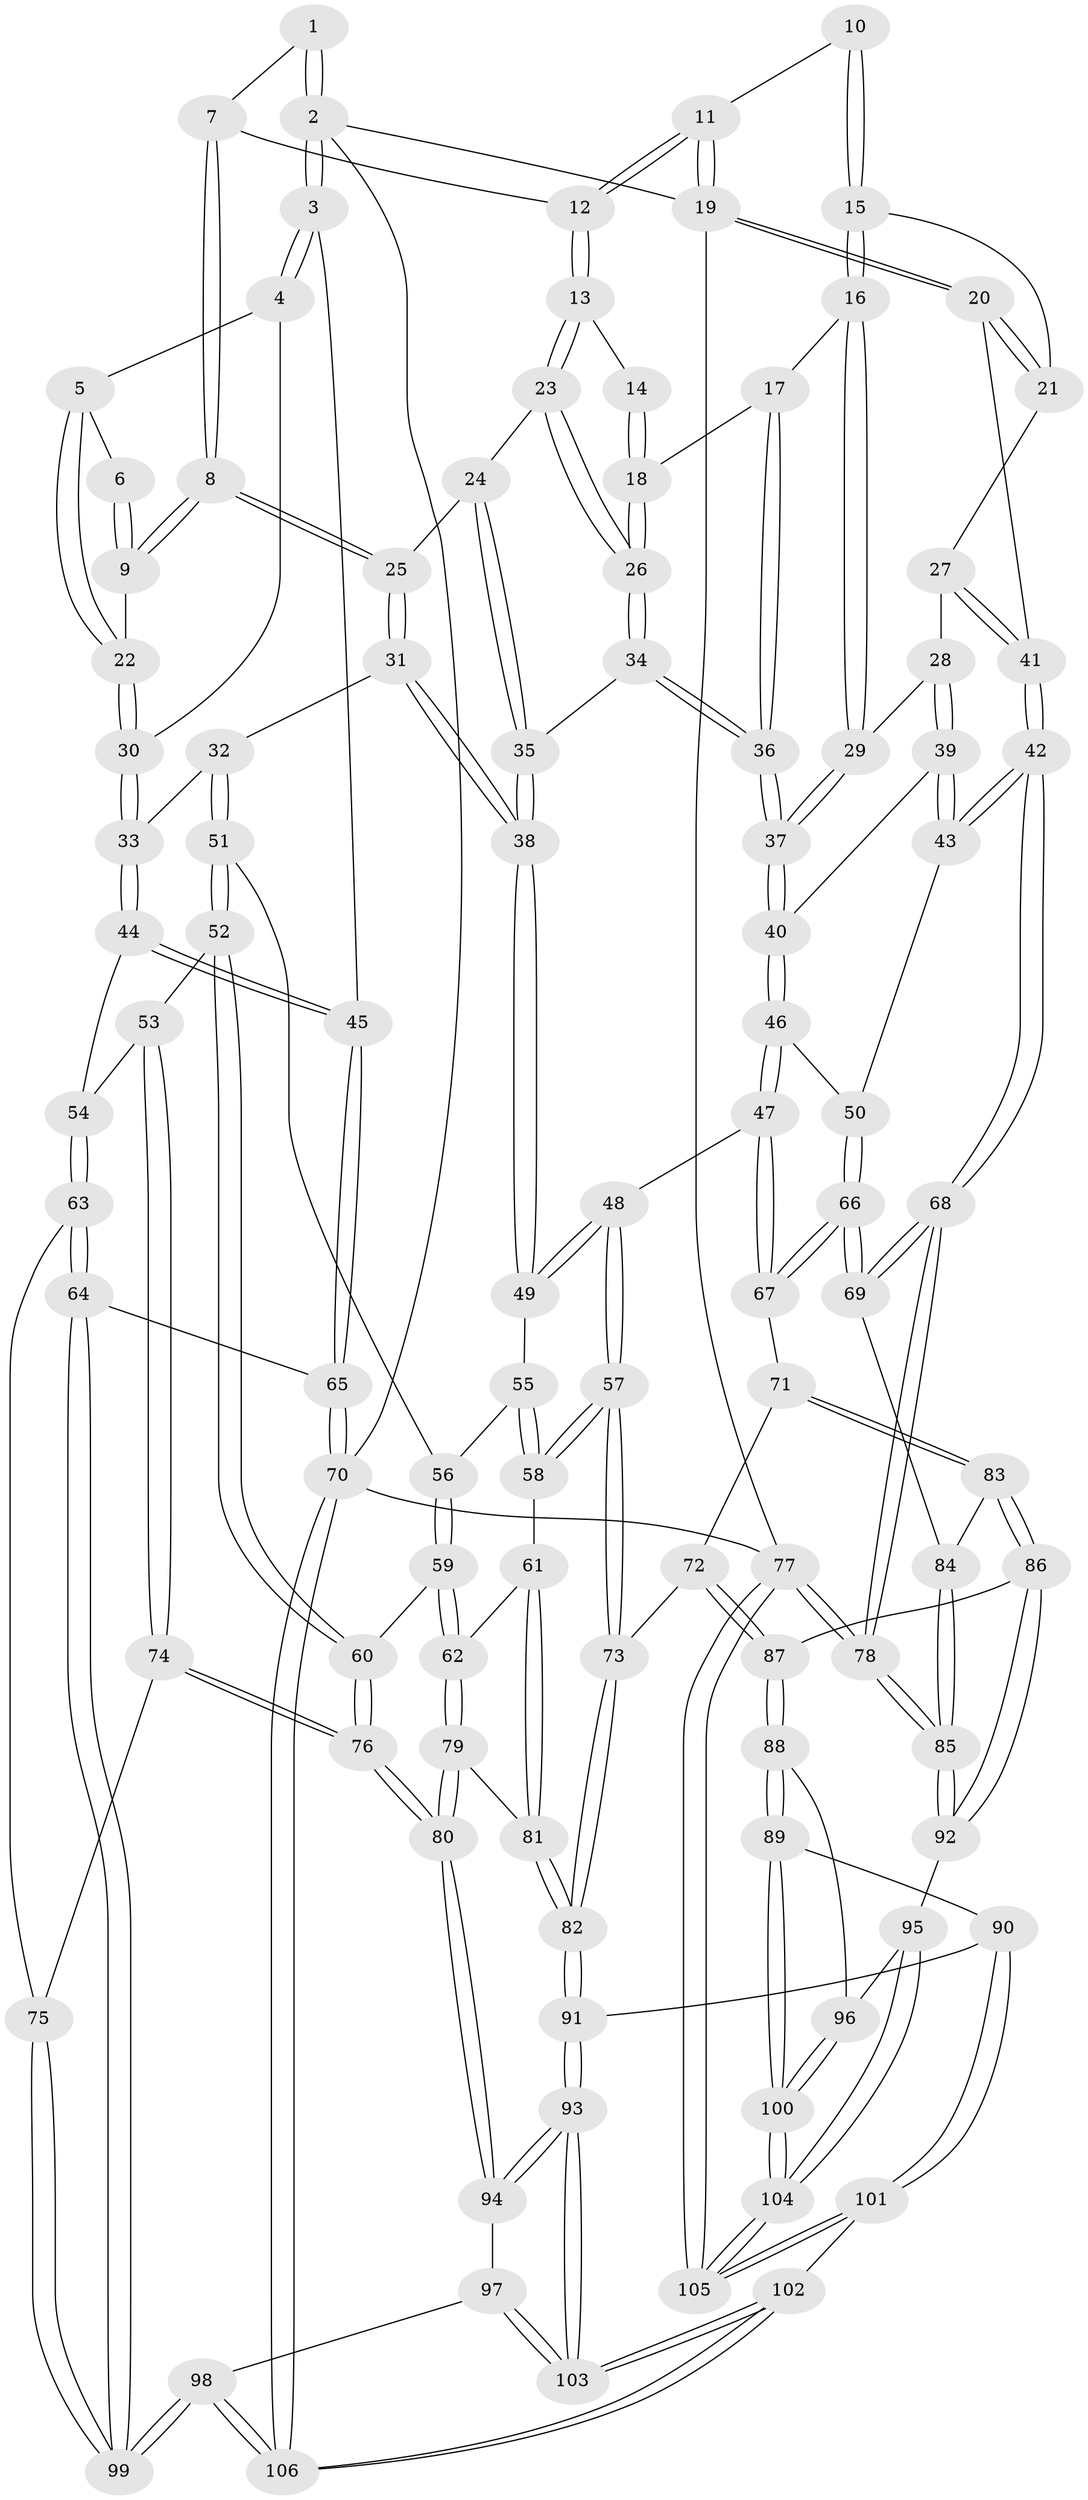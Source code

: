 // Generated by graph-tools (version 1.1) at 2025/01/03/09/25 05:01:14]
// undirected, 106 vertices, 262 edges
graph export_dot {
graph [start="1"]
  node [color=gray90,style=filled];
  1 [pos="+0.22144535220377276+0"];
  2 [pos="+0+0"];
  3 [pos="+0+0.28109358177738153"];
  4 [pos="+0.10117905664110782+0.12485270662374515"];
  5 [pos="+0.1897166985983383+0"];
  6 [pos="+0.20918784919181474+0"];
  7 [pos="+0.5166965173952612+0"];
  8 [pos="+0.39099971135964523+0.13658908205393977"];
  9 [pos="+0.3272558179611736+0.1326604714489123"];
  10 [pos="+0.8004774095174038+0.07464321446605415"];
  11 [pos="+1+0"];
  12 [pos="+0.5301431563619206+0"];
  13 [pos="+0.5347649632224047+0"];
  14 [pos="+0.7788198028286474+0.06452049140735631"];
  15 [pos="+0.8323313543198111+0.11288509093024657"];
  16 [pos="+0.808277363587161+0.18697713067278146"];
  17 [pos="+0.7729821980776589+0.1932675713399169"];
  18 [pos="+0.6861486943323457+0.18068959376493443"];
  19 [pos="+1+0"];
  20 [pos="+1+0"];
  21 [pos="+0.88549560702294+0.1008971776357099"];
  22 [pos="+0.249269871796351+0.1419337455174995"];
  23 [pos="+0.5644159379365495+0"];
  24 [pos="+0.5010864242944568+0.19136248727181857"];
  25 [pos="+0.3933582328008822+0.20546205369601453"];
  26 [pos="+0.6524093806748475+0.1827568142118754"];
  27 [pos="+0.9838990048103115+0.2498354991384001"];
  28 [pos="+0.914281070228266+0.2674197433652279"];
  29 [pos="+0.8500152575402303+0.23705196225178163"];
  30 [pos="+0.23420779013434934+0.2708781187988672"];
  31 [pos="+0.3517420650302758+0.3137525229604141"];
  32 [pos="+0.3255179596576516+0.32566376963304083"];
  33 [pos="+0.23695245037615123+0.285055009013265"];
  34 [pos="+0.6106478146748285+0.3011834960970873"];
  35 [pos="+0.5795319013486564+0.315527445339912"];
  36 [pos="+0.7296913340916509+0.35472733694888353"];
  37 [pos="+0.7312711877754664+0.3559065558692809"];
  38 [pos="+0.5429337420416432+0.34872449384942705"];
  39 [pos="+0.8939395351708841+0.31018062795674695"];
  40 [pos="+0.7365627070654287+0.3635385911497203"];
  41 [pos="+1+0.26035935418057804"];
  42 [pos="+1+0.43963095633810323"];
  43 [pos="+0.8745289590125519+0.47890919230376"];
  44 [pos="+0.01827682331197109+0.3645036913145697"];
  45 [pos="+0+0.3250090593150121"];
  46 [pos="+0.7787676648944168+0.4690945289649803"];
  47 [pos="+0.7158193782033251+0.5246002980310012"];
  48 [pos="+0.6568685066530443+0.5343330149036567"];
  49 [pos="+0.5462546189787977+0.4109359142348055"];
  50 [pos="+0.8705685577984988+0.4811455092258378"];
  51 [pos="+0.3235932970096705+0.3551246160582056"];
  52 [pos="+0.28081089126199016+0.5111701334598182"];
  53 [pos="+0.19525299892075126+0.5404550538062084"];
  54 [pos="+0.1349094827940657+0.504586515623119"];
  55 [pos="+0.4936278682076761+0.4801844578051088"];
  56 [pos="+0.4539398301184948+0.49595660046877194"];
  57 [pos="+0.5823678881375893+0.62561421139202"];
  58 [pos="+0.5474238396551198+0.611805453592041"];
  59 [pos="+0.3812148632965211+0.5822193562128367"];
  60 [pos="+0.3556663365903166+0.5719390851351857"];
  61 [pos="+0.47293080172588997+0.6142389527810893"];
  62 [pos="+0.3830898624280909+0.5847618617117109"];
  63 [pos="+0+0.7124407804399876"];
  64 [pos="+0+0.7135136751298863"];
  65 [pos="+0+0.7055772259794522"];
  66 [pos="+0.8894833717404264+0.6211369731950598"];
  67 [pos="+0.7419645533034475+0.598359372994238"];
  68 [pos="+1+0.7849827821150902"];
  69 [pos="+0.8953232277956077+0.6421864812856815"];
  70 [pos="+0+1"];
  71 [pos="+0.7494038438103122+0.6458462176592906"];
  72 [pos="+0.5999638926748985+0.6566075694225155"];
  73 [pos="+0.5869671768508168+0.648059472249351"];
  74 [pos="+0.1607215544357519+0.7327729548197889"];
  75 [pos="+0.15649192306803394+0.7341735210471296"];
  76 [pos="+0.2168099747394772+0.7520523589396017"];
  77 [pos="+1+1"];
  78 [pos="+1+1"];
  79 [pos="+0.3798491594323918+0.7029126853492663"];
  80 [pos="+0.289472904666237+0.7982979309648793"];
  81 [pos="+0.4580581459772888+0.7256013002134023"];
  82 [pos="+0.518859114189098+0.777558730073497"];
  83 [pos="+0.7688790358874367+0.6953994807008652"];
  84 [pos="+0.8579151568979505+0.6727467757225705"];
  85 [pos="+0.8822155296397686+0.8626945709686824"];
  86 [pos="+0.762152567288703+0.7068983575114494"];
  87 [pos="+0.6972197757614257+0.742023778418003"];
  88 [pos="+0.6713268034613145+0.8314063172149917"];
  89 [pos="+0.6310441092636359+0.8517857348120057"];
  90 [pos="+0.6072691410978006+0.8583171155311536"];
  91 [pos="+0.5226547682146271+0.8326338225481056"];
  92 [pos="+0.8524657850540728+0.8603680675025658"];
  93 [pos="+0.4421590500193068+0.8898635262396649"];
  94 [pos="+0.2999883272911909+0.8188655050139366"];
  95 [pos="+0.8125929013250548+0.8726665363513572"];
  96 [pos="+0.7558709116279144+0.8651975749374767"];
  97 [pos="+0.2579707908192476+0.90648569726344"];
  98 [pos="+0.11001160283524136+1"];
  99 [pos="+0.10660284022257095+0.9537738345201504"];
  100 [pos="+0.709333473280201+0.9631549136008354"];
  101 [pos="+0.6331923508234012+1"];
  102 [pos="+0.4336980256510099+1"];
  103 [pos="+0.4298724805212993+1"];
  104 [pos="+0.7240808043076943+1"];
  105 [pos="+0.7005606672861804+1"];
  106 [pos="+0+1"];
  1 -- 2;
  1 -- 2;
  1 -- 7;
  2 -- 3;
  2 -- 3;
  2 -- 19;
  2 -- 70;
  3 -- 4;
  3 -- 4;
  3 -- 45;
  4 -- 5;
  4 -- 30;
  5 -- 6;
  5 -- 22;
  5 -- 22;
  6 -- 9;
  6 -- 9;
  7 -- 8;
  7 -- 8;
  7 -- 12;
  8 -- 9;
  8 -- 9;
  8 -- 25;
  8 -- 25;
  9 -- 22;
  10 -- 11;
  10 -- 15;
  10 -- 15;
  11 -- 12;
  11 -- 12;
  11 -- 19;
  11 -- 19;
  12 -- 13;
  12 -- 13;
  13 -- 14;
  13 -- 23;
  13 -- 23;
  14 -- 18;
  14 -- 18;
  15 -- 16;
  15 -- 16;
  15 -- 21;
  16 -- 17;
  16 -- 29;
  16 -- 29;
  17 -- 18;
  17 -- 36;
  17 -- 36;
  18 -- 26;
  18 -- 26;
  19 -- 20;
  19 -- 20;
  19 -- 77;
  20 -- 21;
  20 -- 21;
  20 -- 41;
  21 -- 27;
  22 -- 30;
  22 -- 30;
  23 -- 24;
  23 -- 26;
  23 -- 26;
  24 -- 25;
  24 -- 35;
  24 -- 35;
  25 -- 31;
  25 -- 31;
  26 -- 34;
  26 -- 34;
  27 -- 28;
  27 -- 41;
  27 -- 41;
  28 -- 29;
  28 -- 39;
  28 -- 39;
  29 -- 37;
  29 -- 37;
  30 -- 33;
  30 -- 33;
  31 -- 32;
  31 -- 38;
  31 -- 38;
  32 -- 33;
  32 -- 51;
  32 -- 51;
  33 -- 44;
  33 -- 44;
  34 -- 35;
  34 -- 36;
  34 -- 36;
  35 -- 38;
  35 -- 38;
  36 -- 37;
  36 -- 37;
  37 -- 40;
  37 -- 40;
  38 -- 49;
  38 -- 49;
  39 -- 40;
  39 -- 43;
  39 -- 43;
  40 -- 46;
  40 -- 46;
  41 -- 42;
  41 -- 42;
  42 -- 43;
  42 -- 43;
  42 -- 68;
  42 -- 68;
  43 -- 50;
  44 -- 45;
  44 -- 45;
  44 -- 54;
  45 -- 65;
  45 -- 65;
  46 -- 47;
  46 -- 47;
  46 -- 50;
  47 -- 48;
  47 -- 67;
  47 -- 67;
  48 -- 49;
  48 -- 49;
  48 -- 57;
  48 -- 57;
  49 -- 55;
  50 -- 66;
  50 -- 66;
  51 -- 52;
  51 -- 52;
  51 -- 56;
  52 -- 53;
  52 -- 60;
  52 -- 60;
  53 -- 54;
  53 -- 74;
  53 -- 74;
  54 -- 63;
  54 -- 63;
  55 -- 56;
  55 -- 58;
  55 -- 58;
  56 -- 59;
  56 -- 59;
  57 -- 58;
  57 -- 58;
  57 -- 73;
  57 -- 73;
  58 -- 61;
  59 -- 60;
  59 -- 62;
  59 -- 62;
  60 -- 76;
  60 -- 76;
  61 -- 62;
  61 -- 81;
  61 -- 81;
  62 -- 79;
  62 -- 79;
  63 -- 64;
  63 -- 64;
  63 -- 75;
  64 -- 65;
  64 -- 99;
  64 -- 99;
  65 -- 70;
  65 -- 70;
  66 -- 67;
  66 -- 67;
  66 -- 69;
  66 -- 69;
  67 -- 71;
  68 -- 69;
  68 -- 69;
  68 -- 78;
  68 -- 78;
  69 -- 84;
  70 -- 106;
  70 -- 106;
  70 -- 77;
  71 -- 72;
  71 -- 83;
  71 -- 83;
  72 -- 73;
  72 -- 87;
  72 -- 87;
  73 -- 82;
  73 -- 82;
  74 -- 75;
  74 -- 76;
  74 -- 76;
  75 -- 99;
  75 -- 99;
  76 -- 80;
  76 -- 80;
  77 -- 78;
  77 -- 78;
  77 -- 105;
  77 -- 105;
  78 -- 85;
  78 -- 85;
  79 -- 80;
  79 -- 80;
  79 -- 81;
  80 -- 94;
  80 -- 94;
  81 -- 82;
  81 -- 82;
  82 -- 91;
  82 -- 91;
  83 -- 84;
  83 -- 86;
  83 -- 86;
  84 -- 85;
  84 -- 85;
  85 -- 92;
  85 -- 92;
  86 -- 87;
  86 -- 92;
  86 -- 92;
  87 -- 88;
  87 -- 88;
  88 -- 89;
  88 -- 89;
  88 -- 96;
  89 -- 90;
  89 -- 100;
  89 -- 100;
  90 -- 91;
  90 -- 101;
  90 -- 101;
  91 -- 93;
  91 -- 93;
  92 -- 95;
  93 -- 94;
  93 -- 94;
  93 -- 103;
  93 -- 103;
  94 -- 97;
  95 -- 96;
  95 -- 104;
  95 -- 104;
  96 -- 100;
  96 -- 100;
  97 -- 98;
  97 -- 103;
  97 -- 103;
  98 -- 99;
  98 -- 99;
  98 -- 106;
  98 -- 106;
  100 -- 104;
  100 -- 104;
  101 -- 102;
  101 -- 105;
  101 -- 105;
  102 -- 103;
  102 -- 103;
  102 -- 106;
  102 -- 106;
  104 -- 105;
  104 -- 105;
}
